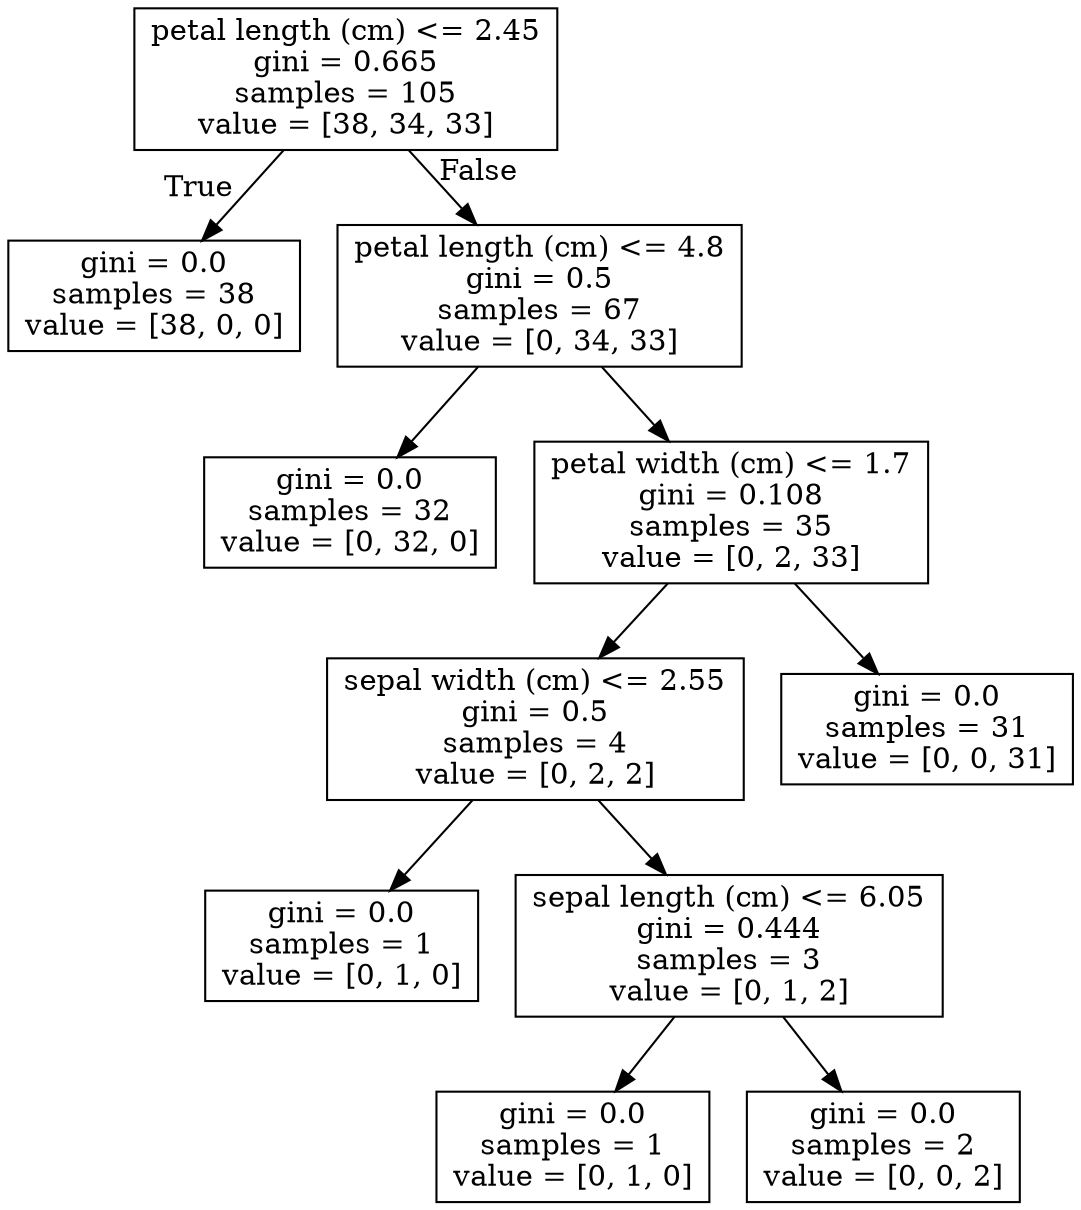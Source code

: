 digraph Tree {
node [shape=box] ;
0 [label="petal length (cm) <= 2.45\ngini = 0.665\nsamples = 105\nvalue = [38, 34, 33]"] ;
1 [label="gini = 0.0\nsamples = 38\nvalue = [38, 0, 0]"] ;
0 -> 1 [labeldistance=2.5, labelangle=45, headlabel="True"] ;
2 [label="petal length (cm) <= 4.8\ngini = 0.5\nsamples = 67\nvalue = [0, 34, 33]"] ;
0 -> 2 [labeldistance=2.5, labelangle=-45, headlabel="False"] ;
3 [label="gini = 0.0\nsamples = 32\nvalue = [0, 32, 0]"] ;
2 -> 3 ;
4 [label="petal width (cm) <= 1.7\ngini = 0.108\nsamples = 35\nvalue = [0, 2, 33]"] ;
2 -> 4 ;
5 [label="sepal width (cm) <= 2.55\ngini = 0.5\nsamples = 4\nvalue = [0, 2, 2]"] ;
4 -> 5 ;
6 [label="gini = 0.0\nsamples = 1\nvalue = [0, 1, 0]"] ;
5 -> 6 ;
7 [label="sepal length (cm) <= 6.05\ngini = 0.444\nsamples = 3\nvalue = [0, 1, 2]"] ;
5 -> 7 ;
8 [label="gini = 0.0\nsamples = 1\nvalue = [0, 1, 0]"] ;
7 -> 8 ;
9 [label="gini = 0.0\nsamples = 2\nvalue = [0, 0, 2]"] ;
7 -> 9 ;
10 [label="gini = 0.0\nsamples = 31\nvalue = [0, 0, 31]"] ;
4 -> 10 ;
}